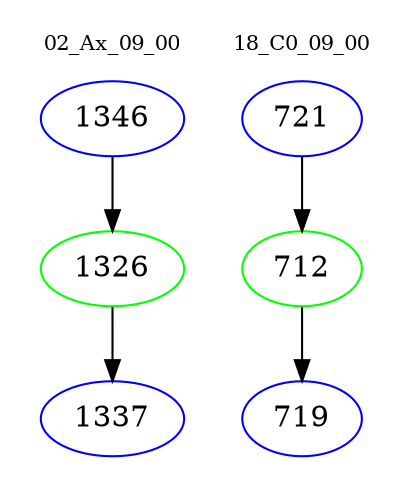 digraph{
subgraph cluster_0 {
color = white
label = "02_Ax_09_00";
fontsize=10;
T0_1346 [label="1346", color="blue"]
T0_1346 -> T0_1326 [color="black"]
T0_1326 [label="1326", color="green"]
T0_1326 -> T0_1337 [color="black"]
T0_1337 [label="1337", color="blue"]
}
subgraph cluster_1 {
color = white
label = "18_C0_09_00";
fontsize=10;
T1_721 [label="721", color="blue"]
T1_721 -> T1_712 [color="black"]
T1_712 [label="712", color="green"]
T1_712 -> T1_719 [color="black"]
T1_719 [label="719", color="blue"]
}
}
